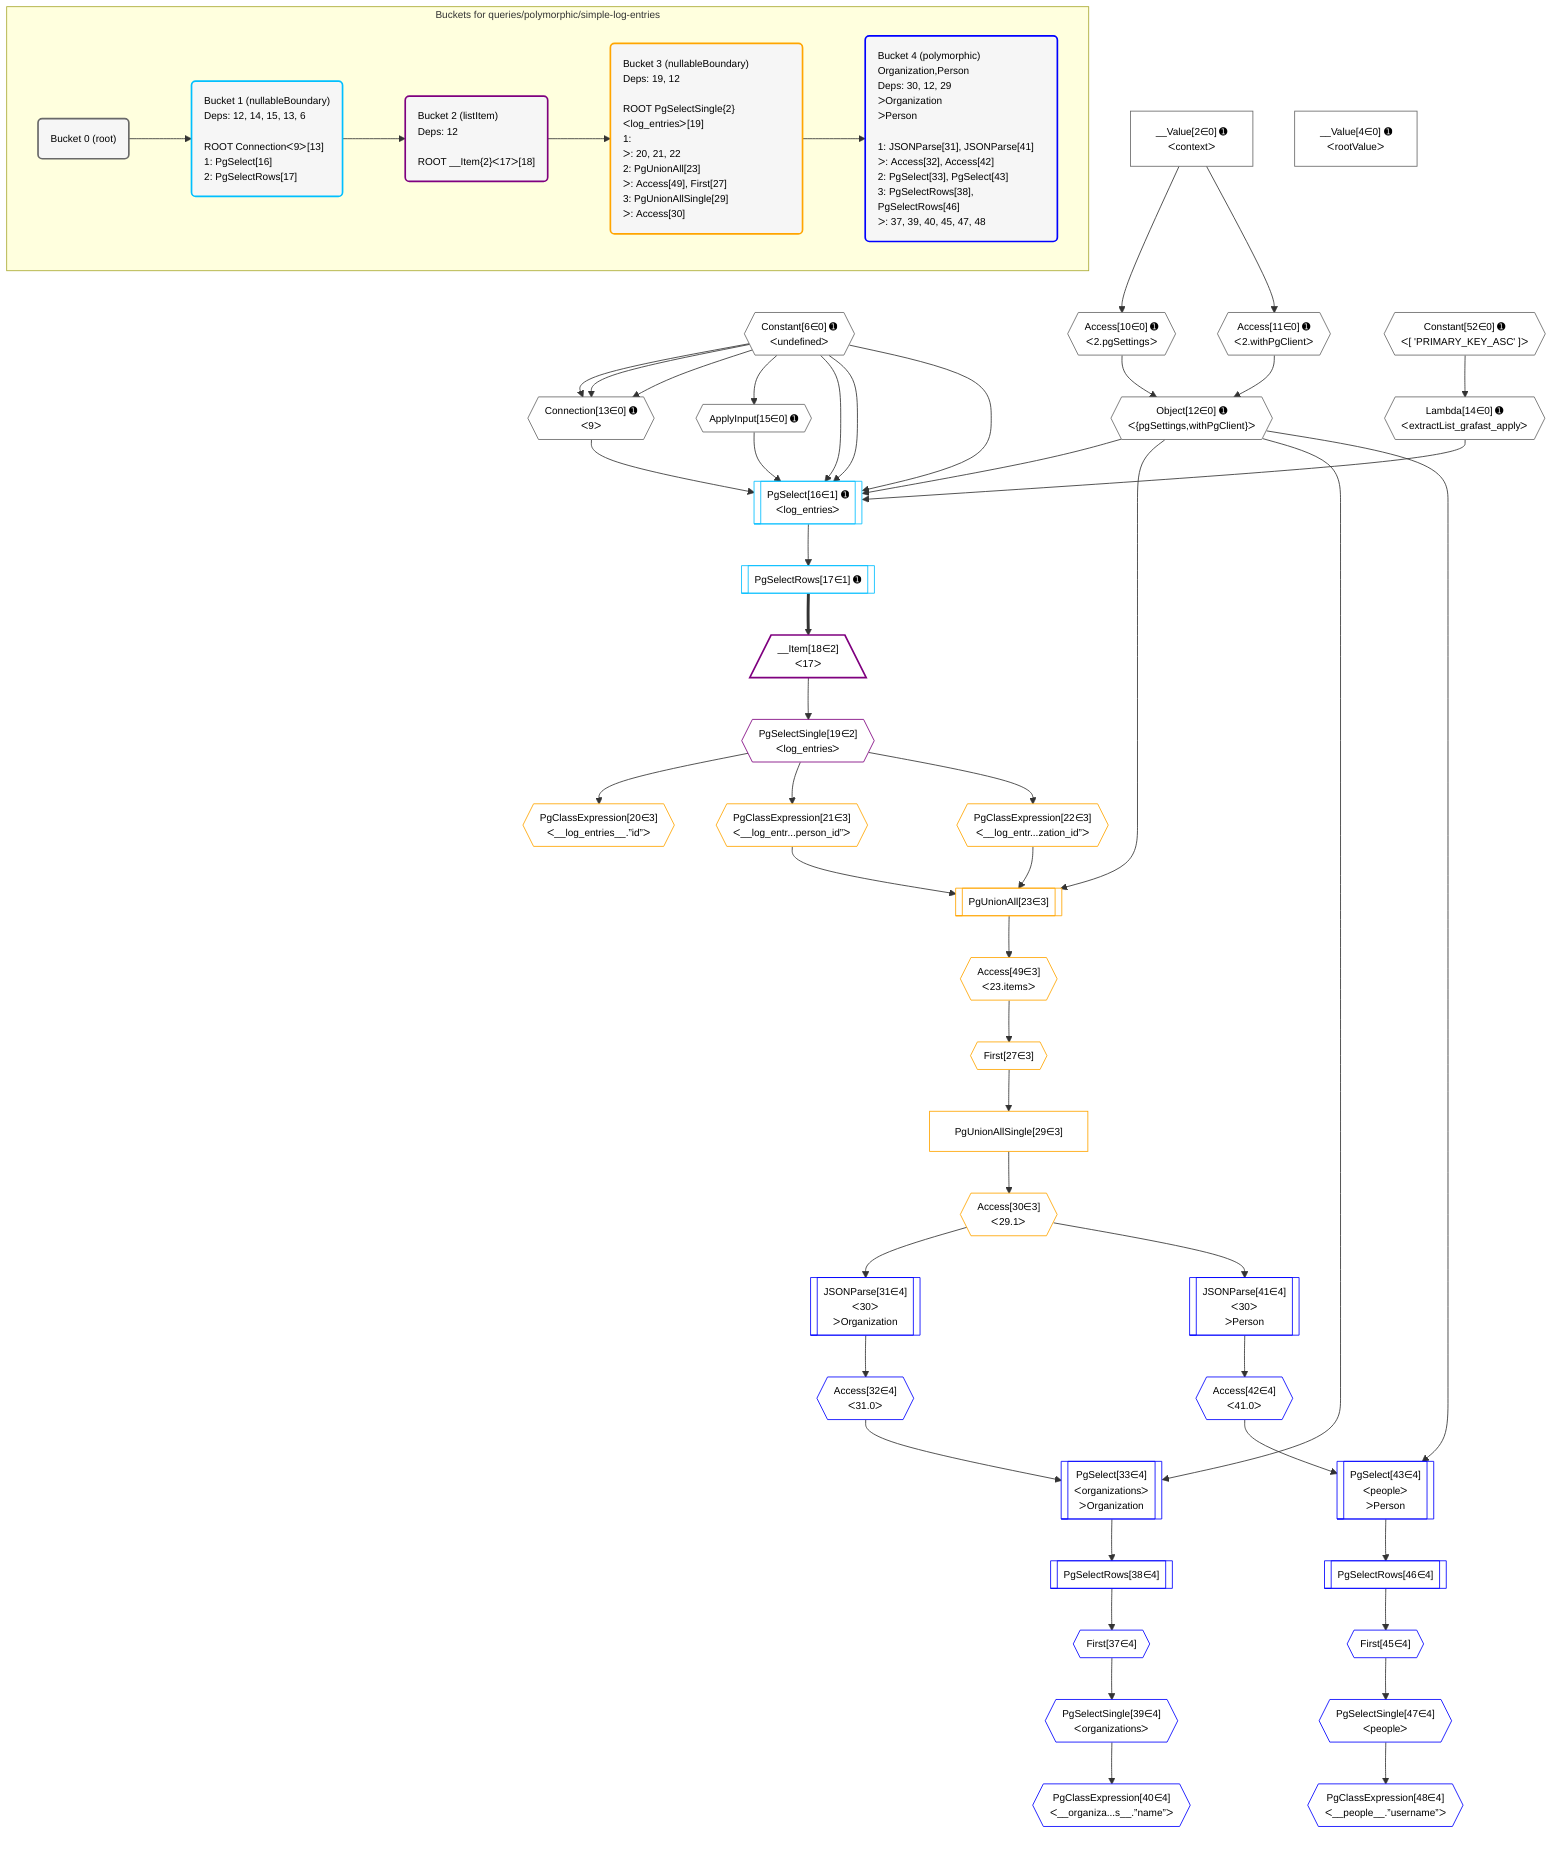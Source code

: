 %%{init: {'themeVariables': { 'fontSize': '12px'}}}%%
graph TD
    classDef path fill:#eee,stroke:#000,color:#000
    classDef plan fill:#fff,stroke-width:1px,color:#000
    classDef itemplan fill:#fff,stroke-width:2px,color:#000
    classDef unbatchedplan fill:#dff,stroke-width:1px,color:#000
    classDef sideeffectplan fill:#fcc,stroke-width:2px,color:#000
    classDef bucket fill:#f6f6f6,color:#000,stroke-width:2px,text-align:left


    %% plan dependencies
    Connection13{{"Connection[13∈0] ➊<br />ᐸ9ᐳ"}}:::plan
    Constant6{{"Constant[6∈0] ➊<br />ᐸundefinedᐳ"}}:::plan
    Constant6 & Constant6 & Constant6 --> Connection13
    Object12{{"Object[12∈0] ➊<br />ᐸ{pgSettings,withPgClient}ᐳ"}}:::plan
    Access10{{"Access[10∈0] ➊<br />ᐸ2.pgSettingsᐳ"}}:::plan
    Access11{{"Access[11∈0] ➊<br />ᐸ2.withPgClientᐳ"}}:::plan
    Access10 & Access11 --> Object12
    __Value2["__Value[2∈0] ➊<br />ᐸcontextᐳ"]:::plan
    __Value2 --> Access10
    __Value2 --> Access11
    Lambda14{{"Lambda[14∈0] ➊<br />ᐸextractList_grafast_applyᐳ"}}:::plan
    Constant52{{"Constant[52∈0] ➊<br />ᐸ[ 'PRIMARY_KEY_ASC' ]ᐳ"}}:::plan
    Constant52 --> Lambda14
    ApplyInput15{{"ApplyInput[15∈0] ➊"}}:::plan
    Constant6 --> ApplyInput15
    __Value4["__Value[4∈0] ➊<br />ᐸrootValueᐳ"]:::plan
    PgSelect16[["PgSelect[16∈1] ➊<br />ᐸlog_entriesᐳ"]]:::plan
    Object12 & Lambda14 & ApplyInput15 & Connection13 & Constant6 & Constant6 & Constant6 --> PgSelect16
    PgSelectRows17[["PgSelectRows[17∈1] ➊"]]:::plan
    PgSelect16 --> PgSelectRows17
    __Item18[/"__Item[18∈2]<br />ᐸ17ᐳ"\]:::itemplan
    PgSelectRows17 ==> __Item18
    PgSelectSingle19{{"PgSelectSingle[19∈2]<br />ᐸlog_entriesᐳ"}}:::plan
    __Item18 --> PgSelectSingle19
    PgUnionAll23[["PgUnionAll[23∈3]"]]:::plan
    PgClassExpression21{{"PgClassExpression[21∈3]<br />ᐸ__log_entr...person_id”ᐳ"}}:::plan
    PgClassExpression22{{"PgClassExpression[22∈3]<br />ᐸ__log_entr...zation_id”ᐳ"}}:::plan
    Object12 & PgClassExpression21 & PgClassExpression22 --> PgUnionAll23
    PgClassExpression20{{"PgClassExpression[20∈3]<br />ᐸ__log_entries__.”id”ᐳ"}}:::plan
    PgSelectSingle19 --> PgClassExpression20
    PgSelectSingle19 --> PgClassExpression21
    PgSelectSingle19 --> PgClassExpression22
    First27{{"First[27∈3]"}}:::plan
    Access49{{"Access[49∈3]<br />ᐸ23.itemsᐳ"}}:::plan
    Access49 --> First27
    PgUnionAllSingle29["PgUnionAllSingle[29∈3]"]:::plan
    First27 --> PgUnionAllSingle29
    Access30{{"Access[30∈3]<br />ᐸ29.1ᐳ"}}:::plan
    PgUnionAllSingle29 --> Access30
    PgUnionAll23 --> Access49
    PgSelect33[["PgSelect[33∈4]<br />ᐸorganizationsᐳ<br />ᐳOrganization"]]:::plan
    Access32{{"Access[32∈4]<br />ᐸ31.0ᐳ"}}:::plan
    Object12 & Access32 --> PgSelect33
    PgSelect43[["PgSelect[43∈4]<br />ᐸpeopleᐳ<br />ᐳPerson"]]:::plan
    Access42{{"Access[42∈4]<br />ᐸ41.0ᐳ"}}:::plan
    Object12 & Access42 --> PgSelect43
    JSONParse31[["JSONParse[31∈4]<br />ᐸ30ᐳ<br />ᐳOrganization"]]:::plan
    Access30 --> JSONParse31
    JSONParse31 --> Access32
    First37{{"First[37∈4]"}}:::plan
    PgSelectRows38[["PgSelectRows[38∈4]"]]:::plan
    PgSelectRows38 --> First37
    PgSelect33 --> PgSelectRows38
    PgSelectSingle39{{"PgSelectSingle[39∈4]<br />ᐸorganizationsᐳ"}}:::plan
    First37 --> PgSelectSingle39
    PgClassExpression40{{"PgClassExpression[40∈4]<br />ᐸ__organiza...s__.”name”ᐳ"}}:::plan
    PgSelectSingle39 --> PgClassExpression40
    JSONParse41[["JSONParse[41∈4]<br />ᐸ30ᐳ<br />ᐳPerson"]]:::plan
    Access30 --> JSONParse41
    JSONParse41 --> Access42
    First45{{"First[45∈4]"}}:::plan
    PgSelectRows46[["PgSelectRows[46∈4]"]]:::plan
    PgSelectRows46 --> First45
    PgSelect43 --> PgSelectRows46
    PgSelectSingle47{{"PgSelectSingle[47∈4]<br />ᐸpeopleᐳ"}}:::plan
    First45 --> PgSelectSingle47
    PgClassExpression48{{"PgClassExpression[48∈4]<br />ᐸ__people__.”username”ᐳ"}}:::plan
    PgSelectSingle47 --> PgClassExpression48

    %% define steps

    subgraph "Buckets for queries/polymorphic/simple-log-entries"
    Bucket0("Bucket 0 (root)"):::bucket
    classDef bucket0 stroke:#696969
    class Bucket0,__Value2,__Value4,Constant6,Access10,Access11,Object12,Connection13,Lambda14,ApplyInput15,Constant52 bucket0
    Bucket1("Bucket 1 (nullableBoundary)<br />Deps: 12, 14, 15, 13, 6<br /><br />ROOT Connectionᐸ9ᐳ[13]<br />1: PgSelect[16]<br />2: PgSelectRows[17]"):::bucket
    classDef bucket1 stroke:#00bfff
    class Bucket1,PgSelect16,PgSelectRows17 bucket1
    Bucket2("Bucket 2 (listItem)<br />Deps: 12<br /><br />ROOT __Item{2}ᐸ17ᐳ[18]"):::bucket
    classDef bucket2 stroke:#7f007f
    class Bucket2,__Item18,PgSelectSingle19 bucket2
    Bucket3("Bucket 3 (nullableBoundary)<br />Deps: 19, 12<br /><br />ROOT PgSelectSingle{2}ᐸlog_entriesᐳ[19]<br />1: <br />ᐳ: 20, 21, 22<br />2: PgUnionAll[23]<br />ᐳ: Access[49], First[27]<br />3: PgUnionAllSingle[29]<br />ᐳ: Access[30]"):::bucket
    classDef bucket3 stroke:#ffa500
    class Bucket3,PgClassExpression20,PgClassExpression21,PgClassExpression22,PgUnionAll23,First27,PgUnionAllSingle29,Access30,Access49 bucket3
    Bucket4("Bucket 4 (polymorphic)<br />Organization,Person<br />Deps: 30, 12, 29<br />ᐳOrganization<br />ᐳPerson<br /><br />1: JSONParse[31], JSONParse[41]<br />ᐳ: Access[32], Access[42]<br />2: PgSelect[33], PgSelect[43]<br />3: PgSelectRows[38], PgSelectRows[46]<br />ᐳ: 37, 39, 40, 45, 47, 48"):::bucket
    classDef bucket4 stroke:#0000ff
    class Bucket4,JSONParse31,Access32,PgSelect33,First37,PgSelectRows38,PgSelectSingle39,PgClassExpression40,JSONParse41,Access42,PgSelect43,First45,PgSelectRows46,PgSelectSingle47,PgClassExpression48 bucket4
    Bucket0 --> Bucket1
    Bucket1 --> Bucket2
    Bucket2 --> Bucket3
    Bucket3 --> Bucket4
    end